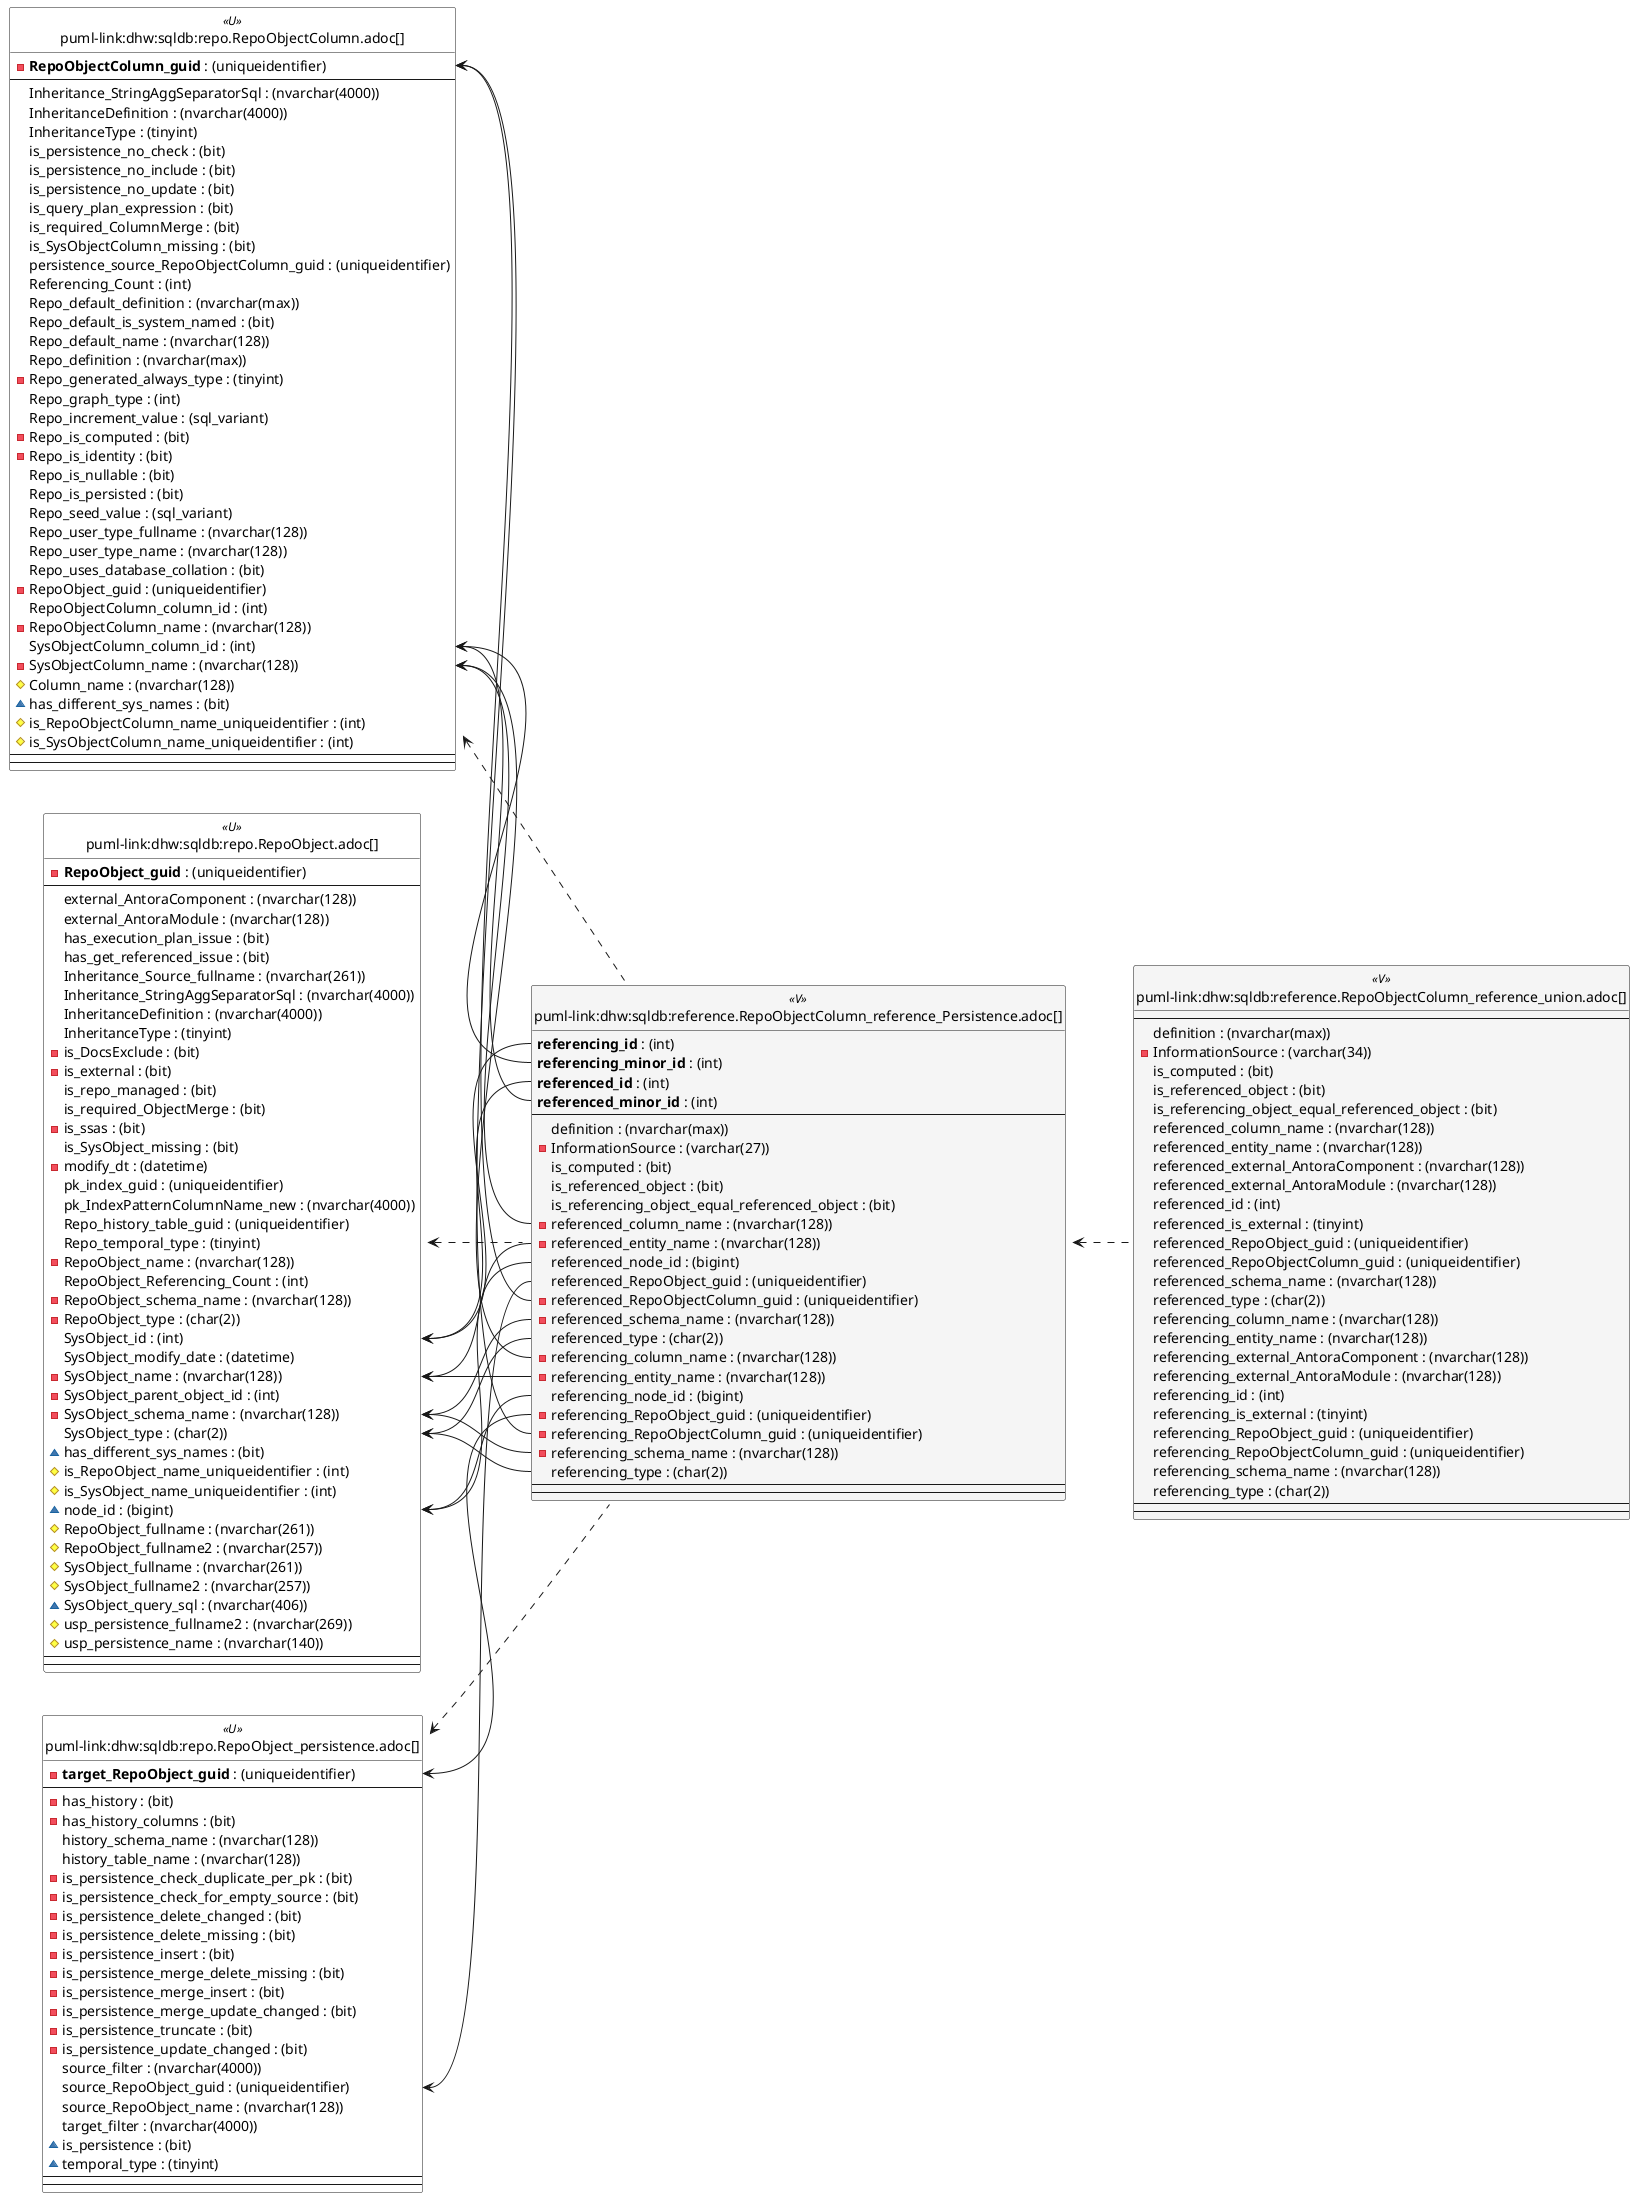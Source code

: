 @startuml
left to right direction
'top to bottom direction
hide circle
'avoide "." issues:
set namespaceSeparator none


skinparam class {
  BackgroundColor White
  BackgroundColor<<FN>> Yellow
  BackgroundColor<<FS>> Yellow
  BackgroundColor<<FT>> LightGray
  BackgroundColor<<IF>> Yellow
  BackgroundColor<<IS>> Yellow
  BackgroundColor<<P>> Aqua
  BackgroundColor<<PC>> Aqua
  BackgroundColor<<SN>> Yellow
  BackgroundColor<<SO>> SlateBlue
  BackgroundColor<<TF>> LightGray
  BackgroundColor<<TR>> Tomato
  BackgroundColor<<U>> White
  BackgroundColor<<V>> WhiteSmoke
  BackgroundColor<<X>> Aqua
  BackgroundColor<<external>> AliceBlue
}


entity "puml-link:dhw:sqldb:reference.RepoObjectColumn_reference_Persistence.adoc[]" as reference.RepoObjectColumn_reference_Persistence << V >> {
  **referencing_id** : (int)
  **referencing_minor_id** : (int)
  **referenced_id** : (int)
  **referenced_minor_id** : (int)
  --
  definition : (nvarchar(max))
  - InformationSource : (varchar(27))
  is_computed : (bit)
  is_referenced_object : (bit)
  is_referencing_object_equal_referenced_object : (bit)
  - referenced_column_name : (nvarchar(128))
  - referenced_entity_name : (nvarchar(128))
  referenced_node_id : (bigint)
  referenced_RepoObject_guid : (uniqueidentifier)
  - referenced_RepoObjectColumn_guid : (uniqueidentifier)
  - referenced_schema_name : (nvarchar(128))
  referenced_type : (char(2))
  - referencing_column_name : (nvarchar(128))
  - referencing_entity_name : (nvarchar(128))
  referencing_node_id : (bigint)
  - referencing_RepoObject_guid : (uniqueidentifier)
  - referencing_RepoObjectColumn_guid : (uniqueidentifier)
  - referencing_schema_name : (nvarchar(128))
  referencing_type : (char(2))
  --
  --
}

entity "puml-link:dhw:sqldb:reference.RepoObjectColumn_reference_union.adoc[]" as reference.RepoObjectColumn_reference_union << V >> {
  --
  definition : (nvarchar(max))
  - InformationSource : (varchar(34))
  is_computed : (bit)
  is_referenced_object : (bit)
  is_referencing_object_equal_referenced_object : (bit)
  referenced_column_name : (nvarchar(128))
  referenced_entity_name : (nvarchar(128))
  referenced_external_AntoraComponent : (nvarchar(128))
  referenced_external_AntoraModule : (nvarchar(128))
  referenced_id : (int)
  referenced_is_external : (tinyint)
  referenced_RepoObject_guid : (uniqueidentifier)
  referenced_RepoObjectColumn_guid : (uniqueidentifier)
  referenced_schema_name : (nvarchar(128))
  referenced_type : (char(2))
  referencing_column_name : (nvarchar(128))
  referencing_entity_name : (nvarchar(128))
  referencing_external_AntoraComponent : (nvarchar(128))
  referencing_external_AntoraModule : (nvarchar(128))
  referencing_id : (int)
  referencing_is_external : (tinyint)
  referencing_RepoObject_guid : (uniqueidentifier)
  referencing_RepoObjectColumn_guid : (uniqueidentifier)
  referencing_schema_name : (nvarchar(128))
  referencing_type : (char(2))
  --
  --
}

entity "puml-link:dhw:sqldb:repo.RepoObject.adoc[]" as repo.RepoObject << U >> {
  - **RepoObject_guid** : (uniqueidentifier)
  --
  external_AntoraComponent : (nvarchar(128))
  external_AntoraModule : (nvarchar(128))
  has_execution_plan_issue : (bit)
  has_get_referenced_issue : (bit)
  Inheritance_Source_fullname : (nvarchar(261))
  Inheritance_StringAggSeparatorSql : (nvarchar(4000))
  InheritanceDefinition : (nvarchar(4000))
  InheritanceType : (tinyint)
  - is_DocsExclude : (bit)
  - is_external : (bit)
  is_repo_managed : (bit)
  is_required_ObjectMerge : (bit)
  - is_ssas : (bit)
  is_SysObject_missing : (bit)
  - modify_dt : (datetime)
  pk_index_guid : (uniqueidentifier)
  pk_IndexPatternColumnName_new : (nvarchar(4000))
  Repo_history_table_guid : (uniqueidentifier)
  Repo_temporal_type : (tinyint)
  - RepoObject_name : (nvarchar(128))
  RepoObject_Referencing_Count : (int)
  - RepoObject_schema_name : (nvarchar(128))
  - RepoObject_type : (char(2))
  SysObject_id : (int)
  SysObject_modify_date : (datetime)
  - SysObject_name : (nvarchar(128))
  - SysObject_parent_object_id : (int)
  - SysObject_schema_name : (nvarchar(128))
  SysObject_type : (char(2))
  ~ has_different_sys_names : (bit)
  # is_RepoObject_name_uniqueidentifier : (int)
  # is_SysObject_name_uniqueidentifier : (int)
  ~ node_id : (bigint)
  # RepoObject_fullname : (nvarchar(261))
  # RepoObject_fullname2 : (nvarchar(257))
  # SysObject_fullname : (nvarchar(261))
  # SysObject_fullname2 : (nvarchar(257))
  ~ SysObject_query_sql : (nvarchar(406))
  # usp_persistence_fullname2 : (nvarchar(269))
  # usp_persistence_name : (nvarchar(140))
  --
  --
}

entity "puml-link:dhw:sqldb:repo.RepoObject_persistence.adoc[]" as repo.RepoObject_persistence << U >> {
  - **target_RepoObject_guid** : (uniqueidentifier)
  --
  - has_history : (bit)
  - has_history_columns : (bit)
  history_schema_name : (nvarchar(128))
  history_table_name : (nvarchar(128))
  - is_persistence_check_duplicate_per_pk : (bit)
  - is_persistence_check_for_empty_source : (bit)
  - is_persistence_delete_changed : (bit)
  - is_persistence_delete_missing : (bit)
  - is_persistence_insert : (bit)
  - is_persistence_merge_delete_missing : (bit)
  - is_persistence_merge_insert : (bit)
  - is_persistence_merge_update_changed : (bit)
  - is_persistence_truncate : (bit)
  - is_persistence_update_changed : (bit)
  source_filter : (nvarchar(4000))
  source_RepoObject_guid : (uniqueidentifier)
  source_RepoObject_name : (nvarchar(128))
  target_filter : (nvarchar(4000))
  ~ is_persistence : (bit)
  ~ temporal_type : (tinyint)
  --
  --
}

entity "puml-link:dhw:sqldb:repo.RepoObjectColumn.adoc[]" as repo.RepoObjectColumn << U >> {
  - **RepoObjectColumn_guid** : (uniqueidentifier)
  --
  Inheritance_StringAggSeparatorSql : (nvarchar(4000))
  InheritanceDefinition : (nvarchar(4000))
  InheritanceType : (tinyint)
  is_persistence_no_check : (bit)
  is_persistence_no_include : (bit)
  is_persistence_no_update : (bit)
  is_query_plan_expression : (bit)
  is_required_ColumnMerge : (bit)
  is_SysObjectColumn_missing : (bit)
  persistence_source_RepoObjectColumn_guid : (uniqueidentifier)
  Referencing_Count : (int)
  Repo_default_definition : (nvarchar(max))
  Repo_default_is_system_named : (bit)
  Repo_default_name : (nvarchar(128))
  Repo_definition : (nvarchar(max))
  - Repo_generated_always_type : (tinyint)
  Repo_graph_type : (int)
  Repo_increment_value : (sql_variant)
  - Repo_is_computed : (bit)
  - Repo_is_identity : (bit)
  Repo_is_nullable : (bit)
  Repo_is_persisted : (bit)
  Repo_seed_value : (sql_variant)
  Repo_user_type_fullname : (nvarchar(128))
  Repo_user_type_name : (nvarchar(128))
  Repo_uses_database_collation : (bit)
  - RepoObject_guid : (uniqueidentifier)
  RepoObjectColumn_column_id : (int)
  - RepoObjectColumn_name : (nvarchar(128))
  SysObjectColumn_column_id : (int)
  - SysObjectColumn_name : (nvarchar(128))
  # Column_name : (nvarchar(128))
  ~ has_different_sys_names : (bit)
  # is_RepoObjectColumn_name_uniqueidentifier : (int)
  # is_SysObjectColumn_name_uniqueidentifier : (int)
  --
  --
}

reference.RepoObjectColumn_reference_Persistence <.. reference.RepoObjectColumn_reference_union
repo.RepoObject <.. reference.RepoObjectColumn_reference_Persistence
repo.RepoObject_persistence <.. reference.RepoObjectColumn_reference_Persistence
repo.RepoObjectColumn <.. reference.RepoObjectColumn_reference_Persistence
"repo.RepoObject::node_id" <-- "reference.RepoObjectColumn_reference_Persistence::referencing_node_id"
"repo.RepoObject::node_id" <-- "reference.RepoObjectColumn_reference_Persistence::referenced_node_id"
"repo.RepoObject::SysObject_id" <-- "reference.RepoObjectColumn_reference_Persistence::referencing_id"
"repo.RepoObject::SysObject_id" <-- "reference.RepoObjectColumn_reference_Persistence::referenced_id"
"repo.RepoObject::SysObject_name" <-- "reference.RepoObjectColumn_reference_Persistence::referencing_entity_name"
"repo.RepoObject::SysObject_name" <-- "reference.RepoObjectColumn_reference_Persistence::referenced_entity_name"
"repo.RepoObject::SysObject_schema_name" <-- "reference.RepoObjectColumn_reference_Persistence::referencing_schema_name"
"repo.RepoObject::SysObject_schema_name" <-- "reference.RepoObjectColumn_reference_Persistence::referenced_schema_name"
"repo.RepoObject::SysObject_type" <-- "reference.RepoObjectColumn_reference_Persistence::referencing_type"
"repo.RepoObject::SysObject_type" <-- "reference.RepoObjectColumn_reference_Persistence::referenced_type"
"repo.RepoObject_persistence::source_RepoObject_guid" <-- "reference.RepoObjectColumn_reference_Persistence::referenced_RepoObject_guid"
"repo.RepoObject_persistence::target_RepoObject_guid" <-- "reference.RepoObjectColumn_reference_Persistence::referencing_RepoObject_guid"
"repo.RepoObjectColumn::RepoObjectColumn_guid" <-- "reference.RepoObjectColumn_reference_Persistence::referencing_RepoObjectColumn_guid"
"repo.RepoObjectColumn::RepoObjectColumn_guid" <-- "reference.RepoObjectColumn_reference_Persistence::referenced_RepoObjectColumn_guid"
"repo.RepoObjectColumn::SysObjectColumn_column_id" <-- "reference.RepoObjectColumn_reference_Persistence::referencing_minor_id"
"repo.RepoObjectColumn::SysObjectColumn_column_id" <-- "reference.RepoObjectColumn_reference_Persistence::referenced_minor_id"
"repo.RepoObjectColumn::SysObjectColumn_name" <-- "reference.RepoObjectColumn_reference_Persistence::referencing_column_name"
"repo.RepoObjectColumn::SysObjectColumn_name" <-- "reference.RepoObjectColumn_reference_Persistence::referenced_column_name"
@enduml

